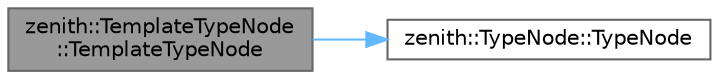 digraph "zenith::TemplateTypeNode::TemplateTypeNode"
{
 // LATEX_PDF_SIZE
  bgcolor="transparent";
  edge [fontname=Helvetica,fontsize=10,labelfontname=Helvetica,labelfontsize=10];
  node [fontname=Helvetica,fontsize=10,shape=box,height=0.2,width=0.4];
  rankdir="LR";
  Node1 [id="Node000001",label="zenith::TemplateTypeNode\l::TemplateTypeNode",height=0.2,width=0.4,color="gray40", fillcolor="grey60", style="filled", fontcolor="black",tooltip=" "];
  Node1 -> Node2 [id="edge1_Node000001_Node000002",color="steelblue1",style="solid",tooltip=" "];
  Node2 [id="Node000002",label="zenith::TypeNode::TypeNode",height=0.2,width=0.4,color="grey40", fillcolor="white", style="filled",URL="$structzenith_1_1_type_node.html#ad0f0bdc0cdd581c03135d1ce326b11db",tooltip=" "];
}
